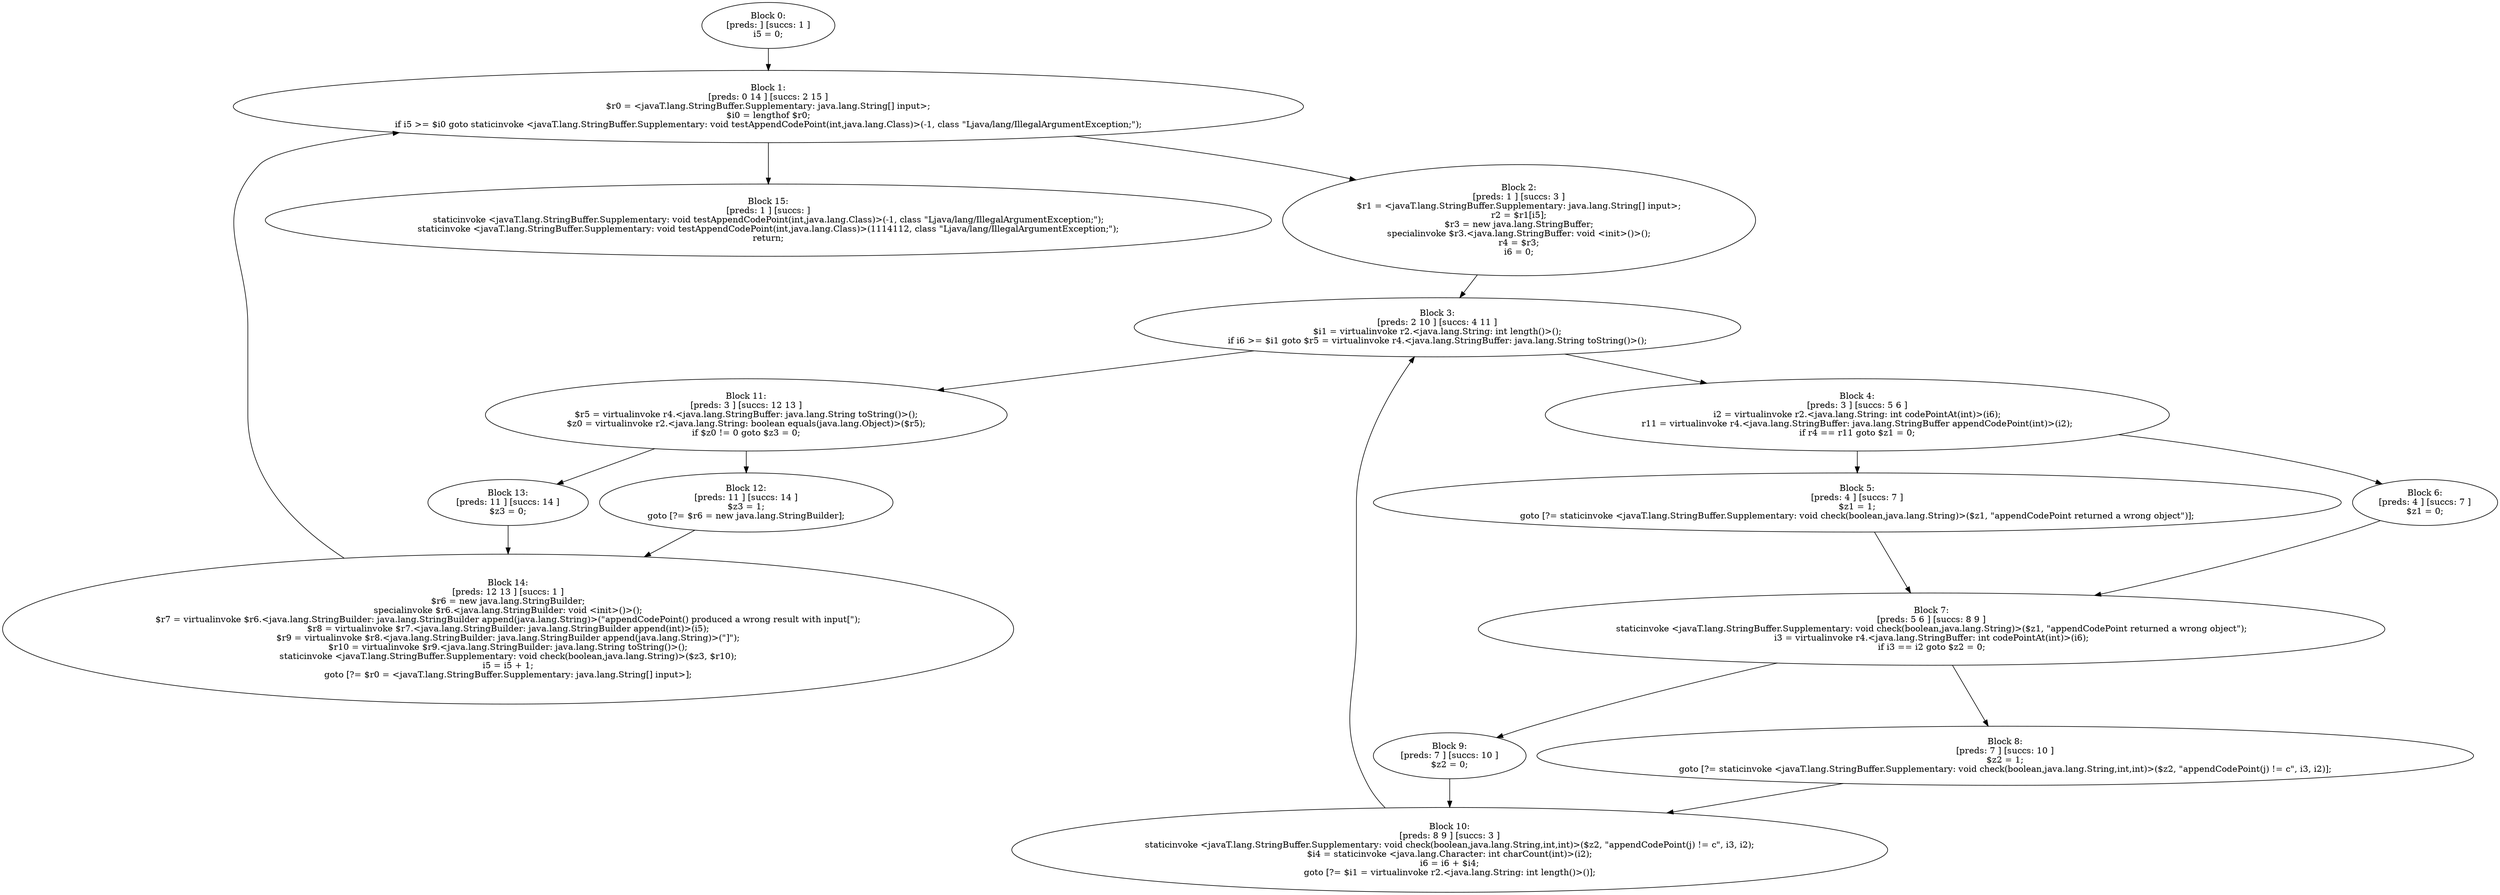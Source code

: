 digraph "unitGraph" {
    "Block 0:
[preds: ] [succs: 1 ]
i5 = 0;
"
    "Block 1:
[preds: 0 14 ] [succs: 2 15 ]
$r0 = <javaT.lang.StringBuffer.Supplementary: java.lang.String[] input>;
$i0 = lengthof $r0;
if i5 >= $i0 goto staticinvoke <javaT.lang.StringBuffer.Supplementary: void testAppendCodePoint(int,java.lang.Class)>(-1, class \"Ljava/lang/IllegalArgumentException;\");
"
    "Block 2:
[preds: 1 ] [succs: 3 ]
$r1 = <javaT.lang.StringBuffer.Supplementary: java.lang.String[] input>;
r2 = $r1[i5];
$r3 = new java.lang.StringBuffer;
specialinvoke $r3.<java.lang.StringBuffer: void <init>()>();
r4 = $r3;
i6 = 0;
"
    "Block 3:
[preds: 2 10 ] [succs: 4 11 ]
$i1 = virtualinvoke r2.<java.lang.String: int length()>();
if i6 >= $i1 goto $r5 = virtualinvoke r4.<java.lang.StringBuffer: java.lang.String toString()>();
"
    "Block 4:
[preds: 3 ] [succs: 5 6 ]
i2 = virtualinvoke r2.<java.lang.String: int codePointAt(int)>(i6);
r11 = virtualinvoke r4.<java.lang.StringBuffer: java.lang.StringBuffer appendCodePoint(int)>(i2);
if r4 == r11 goto $z1 = 0;
"
    "Block 5:
[preds: 4 ] [succs: 7 ]
$z1 = 1;
goto [?= staticinvoke <javaT.lang.StringBuffer.Supplementary: void check(boolean,java.lang.String)>($z1, \"appendCodePoint returned a wrong object\")];
"
    "Block 6:
[preds: 4 ] [succs: 7 ]
$z1 = 0;
"
    "Block 7:
[preds: 5 6 ] [succs: 8 9 ]
staticinvoke <javaT.lang.StringBuffer.Supplementary: void check(boolean,java.lang.String)>($z1, \"appendCodePoint returned a wrong object\");
i3 = virtualinvoke r4.<java.lang.StringBuffer: int codePointAt(int)>(i6);
if i3 == i2 goto $z2 = 0;
"
    "Block 8:
[preds: 7 ] [succs: 10 ]
$z2 = 1;
goto [?= staticinvoke <javaT.lang.StringBuffer.Supplementary: void check(boolean,java.lang.String,int,int)>($z2, \"appendCodePoint(j) != c\", i3, i2)];
"
    "Block 9:
[preds: 7 ] [succs: 10 ]
$z2 = 0;
"
    "Block 10:
[preds: 8 9 ] [succs: 3 ]
staticinvoke <javaT.lang.StringBuffer.Supplementary: void check(boolean,java.lang.String,int,int)>($z2, \"appendCodePoint(j) != c\", i3, i2);
$i4 = staticinvoke <java.lang.Character: int charCount(int)>(i2);
i6 = i6 + $i4;
goto [?= $i1 = virtualinvoke r2.<java.lang.String: int length()>()];
"
    "Block 11:
[preds: 3 ] [succs: 12 13 ]
$r5 = virtualinvoke r4.<java.lang.StringBuffer: java.lang.String toString()>();
$z0 = virtualinvoke r2.<java.lang.String: boolean equals(java.lang.Object)>($r5);
if $z0 != 0 goto $z3 = 0;
"
    "Block 12:
[preds: 11 ] [succs: 14 ]
$z3 = 1;
goto [?= $r6 = new java.lang.StringBuilder];
"
    "Block 13:
[preds: 11 ] [succs: 14 ]
$z3 = 0;
"
    "Block 14:
[preds: 12 13 ] [succs: 1 ]
$r6 = new java.lang.StringBuilder;
specialinvoke $r6.<java.lang.StringBuilder: void <init>()>();
$r7 = virtualinvoke $r6.<java.lang.StringBuilder: java.lang.StringBuilder append(java.lang.String)>(\"appendCodePoint() produced a wrong result with input[\");
$r8 = virtualinvoke $r7.<java.lang.StringBuilder: java.lang.StringBuilder append(int)>(i5);
$r9 = virtualinvoke $r8.<java.lang.StringBuilder: java.lang.StringBuilder append(java.lang.String)>(\"]\");
$r10 = virtualinvoke $r9.<java.lang.StringBuilder: java.lang.String toString()>();
staticinvoke <javaT.lang.StringBuffer.Supplementary: void check(boolean,java.lang.String)>($z3, $r10);
i5 = i5 + 1;
goto [?= $r0 = <javaT.lang.StringBuffer.Supplementary: java.lang.String[] input>];
"
    "Block 15:
[preds: 1 ] [succs: ]
staticinvoke <javaT.lang.StringBuffer.Supplementary: void testAppendCodePoint(int,java.lang.Class)>(-1, class \"Ljava/lang/IllegalArgumentException;\");
staticinvoke <javaT.lang.StringBuffer.Supplementary: void testAppendCodePoint(int,java.lang.Class)>(1114112, class \"Ljava/lang/IllegalArgumentException;\");
return;
"
    "Block 0:
[preds: ] [succs: 1 ]
i5 = 0;
"->"Block 1:
[preds: 0 14 ] [succs: 2 15 ]
$r0 = <javaT.lang.StringBuffer.Supplementary: java.lang.String[] input>;
$i0 = lengthof $r0;
if i5 >= $i0 goto staticinvoke <javaT.lang.StringBuffer.Supplementary: void testAppendCodePoint(int,java.lang.Class)>(-1, class \"Ljava/lang/IllegalArgumentException;\");
";
    "Block 1:
[preds: 0 14 ] [succs: 2 15 ]
$r0 = <javaT.lang.StringBuffer.Supplementary: java.lang.String[] input>;
$i0 = lengthof $r0;
if i5 >= $i0 goto staticinvoke <javaT.lang.StringBuffer.Supplementary: void testAppendCodePoint(int,java.lang.Class)>(-1, class \"Ljava/lang/IllegalArgumentException;\");
"->"Block 2:
[preds: 1 ] [succs: 3 ]
$r1 = <javaT.lang.StringBuffer.Supplementary: java.lang.String[] input>;
r2 = $r1[i5];
$r3 = new java.lang.StringBuffer;
specialinvoke $r3.<java.lang.StringBuffer: void <init>()>();
r4 = $r3;
i6 = 0;
";
    "Block 1:
[preds: 0 14 ] [succs: 2 15 ]
$r0 = <javaT.lang.StringBuffer.Supplementary: java.lang.String[] input>;
$i0 = lengthof $r0;
if i5 >= $i0 goto staticinvoke <javaT.lang.StringBuffer.Supplementary: void testAppendCodePoint(int,java.lang.Class)>(-1, class \"Ljava/lang/IllegalArgumentException;\");
"->"Block 15:
[preds: 1 ] [succs: ]
staticinvoke <javaT.lang.StringBuffer.Supplementary: void testAppendCodePoint(int,java.lang.Class)>(-1, class \"Ljava/lang/IllegalArgumentException;\");
staticinvoke <javaT.lang.StringBuffer.Supplementary: void testAppendCodePoint(int,java.lang.Class)>(1114112, class \"Ljava/lang/IllegalArgumentException;\");
return;
";
    "Block 2:
[preds: 1 ] [succs: 3 ]
$r1 = <javaT.lang.StringBuffer.Supplementary: java.lang.String[] input>;
r2 = $r1[i5];
$r3 = new java.lang.StringBuffer;
specialinvoke $r3.<java.lang.StringBuffer: void <init>()>();
r4 = $r3;
i6 = 0;
"->"Block 3:
[preds: 2 10 ] [succs: 4 11 ]
$i1 = virtualinvoke r2.<java.lang.String: int length()>();
if i6 >= $i1 goto $r5 = virtualinvoke r4.<java.lang.StringBuffer: java.lang.String toString()>();
";
    "Block 3:
[preds: 2 10 ] [succs: 4 11 ]
$i1 = virtualinvoke r2.<java.lang.String: int length()>();
if i6 >= $i1 goto $r5 = virtualinvoke r4.<java.lang.StringBuffer: java.lang.String toString()>();
"->"Block 4:
[preds: 3 ] [succs: 5 6 ]
i2 = virtualinvoke r2.<java.lang.String: int codePointAt(int)>(i6);
r11 = virtualinvoke r4.<java.lang.StringBuffer: java.lang.StringBuffer appendCodePoint(int)>(i2);
if r4 == r11 goto $z1 = 0;
";
    "Block 3:
[preds: 2 10 ] [succs: 4 11 ]
$i1 = virtualinvoke r2.<java.lang.String: int length()>();
if i6 >= $i1 goto $r5 = virtualinvoke r4.<java.lang.StringBuffer: java.lang.String toString()>();
"->"Block 11:
[preds: 3 ] [succs: 12 13 ]
$r5 = virtualinvoke r4.<java.lang.StringBuffer: java.lang.String toString()>();
$z0 = virtualinvoke r2.<java.lang.String: boolean equals(java.lang.Object)>($r5);
if $z0 != 0 goto $z3 = 0;
";
    "Block 4:
[preds: 3 ] [succs: 5 6 ]
i2 = virtualinvoke r2.<java.lang.String: int codePointAt(int)>(i6);
r11 = virtualinvoke r4.<java.lang.StringBuffer: java.lang.StringBuffer appendCodePoint(int)>(i2);
if r4 == r11 goto $z1 = 0;
"->"Block 5:
[preds: 4 ] [succs: 7 ]
$z1 = 1;
goto [?= staticinvoke <javaT.lang.StringBuffer.Supplementary: void check(boolean,java.lang.String)>($z1, \"appendCodePoint returned a wrong object\")];
";
    "Block 4:
[preds: 3 ] [succs: 5 6 ]
i2 = virtualinvoke r2.<java.lang.String: int codePointAt(int)>(i6);
r11 = virtualinvoke r4.<java.lang.StringBuffer: java.lang.StringBuffer appendCodePoint(int)>(i2);
if r4 == r11 goto $z1 = 0;
"->"Block 6:
[preds: 4 ] [succs: 7 ]
$z1 = 0;
";
    "Block 5:
[preds: 4 ] [succs: 7 ]
$z1 = 1;
goto [?= staticinvoke <javaT.lang.StringBuffer.Supplementary: void check(boolean,java.lang.String)>($z1, \"appendCodePoint returned a wrong object\")];
"->"Block 7:
[preds: 5 6 ] [succs: 8 9 ]
staticinvoke <javaT.lang.StringBuffer.Supplementary: void check(boolean,java.lang.String)>($z1, \"appendCodePoint returned a wrong object\");
i3 = virtualinvoke r4.<java.lang.StringBuffer: int codePointAt(int)>(i6);
if i3 == i2 goto $z2 = 0;
";
    "Block 6:
[preds: 4 ] [succs: 7 ]
$z1 = 0;
"->"Block 7:
[preds: 5 6 ] [succs: 8 9 ]
staticinvoke <javaT.lang.StringBuffer.Supplementary: void check(boolean,java.lang.String)>($z1, \"appendCodePoint returned a wrong object\");
i3 = virtualinvoke r4.<java.lang.StringBuffer: int codePointAt(int)>(i6);
if i3 == i2 goto $z2 = 0;
";
    "Block 7:
[preds: 5 6 ] [succs: 8 9 ]
staticinvoke <javaT.lang.StringBuffer.Supplementary: void check(boolean,java.lang.String)>($z1, \"appendCodePoint returned a wrong object\");
i3 = virtualinvoke r4.<java.lang.StringBuffer: int codePointAt(int)>(i6);
if i3 == i2 goto $z2 = 0;
"->"Block 8:
[preds: 7 ] [succs: 10 ]
$z2 = 1;
goto [?= staticinvoke <javaT.lang.StringBuffer.Supplementary: void check(boolean,java.lang.String,int,int)>($z2, \"appendCodePoint(j) != c\", i3, i2)];
";
    "Block 7:
[preds: 5 6 ] [succs: 8 9 ]
staticinvoke <javaT.lang.StringBuffer.Supplementary: void check(boolean,java.lang.String)>($z1, \"appendCodePoint returned a wrong object\");
i3 = virtualinvoke r4.<java.lang.StringBuffer: int codePointAt(int)>(i6);
if i3 == i2 goto $z2 = 0;
"->"Block 9:
[preds: 7 ] [succs: 10 ]
$z2 = 0;
";
    "Block 8:
[preds: 7 ] [succs: 10 ]
$z2 = 1;
goto [?= staticinvoke <javaT.lang.StringBuffer.Supplementary: void check(boolean,java.lang.String,int,int)>($z2, \"appendCodePoint(j) != c\", i3, i2)];
"->"Block 10:
[preds: 8 9 ] [succs: 3 ]
staticinvoke <javaT.lang.StringBuffer.Supplementary: void check(boolean,java.lang.String,int,int)>($z2, \"appendCodePoint(j) != c\", i3, i2);
$i4 = staticinvoke <java.lang.Character: int charCount(int)>(i2);
i6 = i6 + $i4;
goto [?= $i1 = virtualinvoke r2.<java.lang.String: int length()>()];
";
    "Block 9:
[preds: 7 ] [succs: 10 ]
$z2 = 0;
"->"Block 10:
[preds: 8 9 ] [succs: 3 ]
staticinvoke <javaT.lang.StringBuffer.Supplementary: void check(boolean,java.lang.String,int,int)>($z2, \"appendCodePoint(j) != c\", i3, i2);
$i4 = staticinvoke <java.lang.Character: int charCount(int)>(i2);
i6 = i6 + $i4;
goto [?= $i1 = virtualinvoke r2.<java.lang.String: int length()>()];
";
    "Block 10:
[preds: 8 9 ] [succs: 3 ]
staticinvoke <javaT.lang.StringBuffer.Supplementary: void check(boolean,java.lang.String,int,int)>($z2, \"appendCodePoint(j) != c\", i3, i2);
$i4 = staticinvoke <java.lang.Character: int charCount(int)>(i2);
i6 = i6 + $i4;
goto [?= $i1 = virtualinvoke r2.<java.lang.String: int length()>()];
"->"Block 3:
[preds: 2 10 ] [succs: 4 11 ]
$i1 = virtualinvoke r2.<java.lang.String: int length()>();
if i6 >= $i1 goto $r5 = virtualinvoke r4.<java.lang.StringBuffer: java.lang.String toString()>();
";
    "Block 11:
[preds: 3 ] [succs: 12 13 ]
$r5 = virtualinvoke r4.<java.lang.StringBuffer: java.lang.String toString()>();
$z0 = virtualinvoke r2.<java.lang.String: boolean equals(java.lang.Object)>($r5);
if $z0 != 0 goto $z3 = 0;
"->"Block 12:
[preds: 11 ] [succs: 14 ]
$z3 = 1;
goto [?= $r6 = new java.lang.StringBuilder];
";
    "Block 11:
[preds: 3 ] [succs: 12 13 ]
$r5 = virtualinvoke r4.<java.lang.StringBuffer: java.lang.String toString()>();
$z0 = virtualinvoke r2.<java.lang.String: boolean equals(java.lang.Object)>($r5);
if $z0 != 0 goto $z3 = 0;
"->"Block 13:
[preds: 11 ] [succs: 14 ]
$z3 = 0;
";
    "Block 12:
[preds: 11 ] [succs: 14 ]
$z3 = 1;
goto [?= $r6 = new java.lang.StringBuilder];
"->"Block 14:
[preds: 12 13 ] [succs: 1 ]
$r6 = new java.lang.StringBuilder;
specialinvoke $r6.<java.lang.StringBuilder: void <init>()>();
$r7 = virtualinvoke $r6.<java.lang.StringBuilder: java.lang.StringBuilder append(java.lang.String)>(\"appendCodePoint() produced a wrong result with input[\");
$r8 = virtualinvoke $r7.<java.lang.StringBuilder: java.lang.StringBuilder append(int)>(i5);
$r9 = virtualinvoke $r8.<java.lang.StringBuilder: java.lang.StringBuilder append(java.lang.String)>(\"]\");
$r10 = virtualinvoke $r9.<java.lang.StringBuilder: java.lang.String toString()>();
staticinvoke <javaT.lang.StringBuffer.Supplementary: void check(boolean,java.lang.String)>($z3, $r10);
i5 = i5 + 1;
goto [?= $r0 = <javaT.lang.StringBuffer.Supplementary: java.lang.String[] input>];
";
    "Block 13:
[preds: 11 ] [succs: 14 ]
$z3 = 0;
"->"Block 14:
[preds: 12 13 ] [succs: 1 ]
$r6 = new java.lang.StringBuilder;
specialinvoke $r6.<java.lang.StringBuilder: void <init>()>();
$r7 = virtualinvoke $r6.<java.lang.StringBuilder: java.lang.StringBuilder append(java.lang.String)>(\"appendCodePoint() produced a wrong result with input[\");
$r8 = virtualinvoke $r7.<java.lang.StringBuilder: java.lang.StringBuilder append(int)>(i5);
$r9 = virtualinvoke $r8.<java.lang.StringBuilder: java.lang.StringBuilder append(java.lang.String)>(\"]\");
$r10 = virtualinvoke $r9.<java.lang.StringBuilder: java.lang.String toString()>();
staticinvoke <javaT.lang.StringBuffer.Supplementary: void check(boolean,java.lang.String)>($z3, $r10);
i5 = i5 + 1;
goto [?= $r0 = <javaT.lang.StringBuffer.Supplementary: java.lang.String[] input>];
";
    "Block 14:
[preds: 12 13 ] [succs: 1 ]
$r6 = new java.lang.StringBuilder;
specialinvoke $r6.<java.lang.StringBuilder: void <init>()>();
$r7 = virtualinvoke $r6.<java.lang.StringBuilder: java.lang.StringBuilder append(java.lang.String)>(\"appendCodePoint() produced a wrong result with input[\");
$r8 = virtualinvoke $r7.<java.lang.StringBuilder: java.lang.StringBuilder append(int)>(i5);
$r9 = virtualinvoke $r8.<java.lang.StringBuilder: java.lang.StringBuilder append(java.lang.String)>(\"]\");
$r10 = virtualinvoke $r9.<java.lang.StringBuilder: java.lang.String toString()>();
staticinvoke <javaT.lang.StringBuffer.Supplementary: void check(boolean,java.lang.String)>($z3, $r10);
i5 = i5 + 1;
goto [?= $r0 = <javaT.lang.StringBuffer.Supplementary: java.lang.String[] input>];
"->"Block 1:
[preds: 0 14 ] [succs: 2 15 ]
$r0 = <javaT.lang.StringBuffer.Supplementary: java.lang.String[] input>;
$i0 = lengthof $r0;
if i5 >= $i0 goto staticinvoke <javaT.lang.StringBuffer.Supplementary: void testAppendCodePoint(int,java.lang.Class)>(-1, class \"Ljava/lang/IllegalArgumentException;\");
";
}
